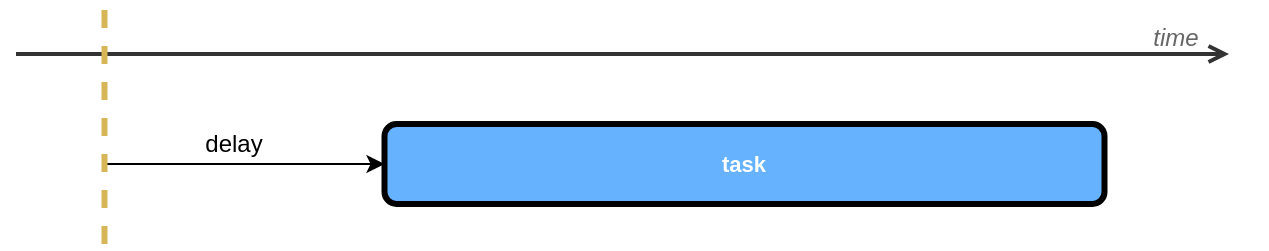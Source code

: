 <mxfile version="13.2.5" type="device"><diagram id="aDfq1Rw57fvB4JU4S8CA" name="Page-1"><mxGraphModel dx="2441" dy="475" grid="1" gridSize="10" guides="1" tooltips="1" connect="1" arrows="1" fold="1" page="1" pageScale="1" pageWidth="827" pageHeight="1169" math="0" shadow="0"><root><mxCell id="0"/><mxCell id="1" parent="0"/><mxCell id="nNULdoRVwLnyG4fcAt77-25" value="" style="endArrow=open;html=1;endFill=0;strokeWidth=2;strokeColor=#333333;" parent="1" edge="1"><mxGeometry width="50" height="50" relative="1" as="geometry"><mxPoint x="-1630" y="65" as="sourcePoint"/><mxPoint x="-1023.5" y="65" as="targetPoint"/></mxGeometry></mxCell><mxCell id="2_dZO5I12cdXl-_TC-GW-2" value="" style="edgeStyle=orthogonalEdgeStyle;rounded=0;orthogonalLoop=1;jettySize=auto;html=1;entryX=0;entryY=0.5;entryDx=0;entryDy=0;" edge="1" parent="1" target="nNULdoRVwLnyG4fcAt77-38"><mxGeometry relative="1" as="geometry"><mxPoint x="-1585.75" y="120" as="sourcePoint"/><mxPoint x="-1425.75" y="160" as="targetPoint"/><Array as="points"><mxPoint x="-1585.75" y="120"/></Array></mxGeometry></mxCell><mxCell id="nNULdoRVwLnyG4fcAt77-36" value="time" style="text;html=1;strokeColor=none;fillColor=none;align=center;verticalAlign=middle;whiteSpace=wrap;rounded=0;fontStyle=2;fontColor=#666666;" parent="1" vertex="1"><mxGeometry x="-1094.75" y="47" width="90" height="20" as="geometry"/></mxCell><mxCell id="nNULdoRVwLnyG4fcAt77-38" value="&lt;font color=&quot;#ffffff&quot; style=&quot;font-size: 11px&quot;&gt;&lt;b style=&quot;font-size: 11px&quot;&gt;task&lt;/b&gt;&lt;/font&gt;" style="rounded=1;whiteSpace=wrap;html=1;strokeWidth=3;fillColor=#66B2FF;fontSize=11;" parent="1" vertex="1"><mxGeometry x="-1445.75" y="100" width="360" height="40" as="geometry"/></mxCell><mxCell id="2_dZO5I12cdXl-_TC-GW-3" value="" style="endArrow=none;html=1;strokeColor=#d6b656;strokeWidth=3;fillColor=#fff2cc;dashed=1;" edge="1" parent="1"><mxGeometry width="50" height="50" relative="1" as="geometry"><mxPoint x="-1585.75" y="160" as="sourcePoint"/><mxPoint x="-1585.75" y="40" as="targetPoint"/><Array as="points"/></mxGeometry></mxCell><mxCell id="2_dZO5I12cdXl-_TC-GW-4" value="delay" style="text;html=1;strokeColor=none;fillColor=none;align=center;verticalAlign=middle;whiteSpace=wrap;rounded=0;" vertex="1" parent="1"><mxGeometry x="-1565.75" y="100" width="90" height="20" as="geometry"/></mxCell></root></mxGraphModel></diagram></mxfile>